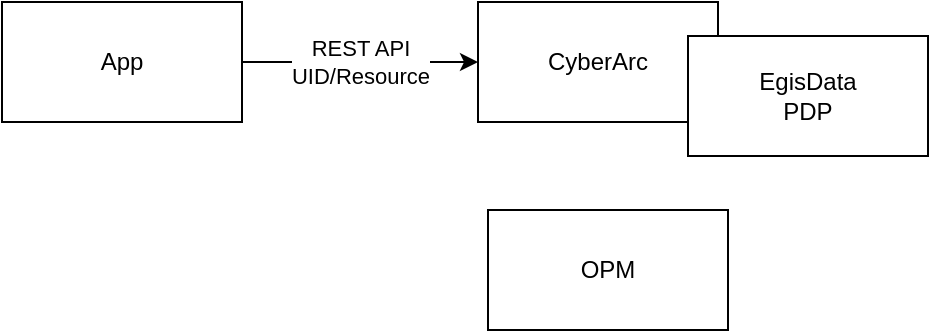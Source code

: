 <mxfile version="16.5.6" type="google"><diagram id="C5RBs43oDa-KdzZeNtuy" name="Page-1"><mxGraphModel dx="1022" dy="507" grid="0" gridSize="10" guides="1" tooltips="1" connect="1" arrows="1" fold="1" page="1" pageScale="1" pageWidth="827" pageHeight="1169" math="0" shadow="0"><root><mxCell id="WIyWlLk6GJQsqaUBKTNV-0"/><mxCell id="WIyWlLk6GJQsqaUBKTNV-1" parent="WIyWlLk6GJQsqaUBKTNV-0"/><mxCell id="GN464iQMlEizSD7fquWq-5" value="REST API&lt;br&gt;UID/Resource" style="edgeStyle=orthogonalEdgeStyle;rounded=0;orthogonalLoop=1;jettySize=auto;html=1;" edge="1" parent="WIyWlLk6GJQsqaUBKTNV-1" source="GN464iQMlEizSD7fquWq-2" target="GN464iQMlEizSD7fquWq-3"><mxGeometry relative="1" as="geometry"/></mxCell><mxCell id="GN464iQMlEizSD7fquWq-2" value="App" style="rounded=0;whiteSpace=wrap;html=1;" vertex="1" parent="WIyWlLk6GJQsqaUBKTNV-1"><mxGeometry x="114" y="52" width="120" height="60" as="geometry"/></mxCell><mxCell id="GN464iQMlEizSD7fquWq-3" value="CyberArc" style="rounded=0;whiteSpace=wrap;html=1;" vertex="1" parent="WIyWlLk6GJQsqaUBKTNV-1"><mxGeometry x="352" y="52" width="120" height="60" as="geometry"/></mxCell><mxCell id="GN464iQMlEizSD7fquWq-4" value="OPM" style="rounded=0;whiteSpace=wrap;html=1;" vertex="1" parent="WIyWlLk6GJQsqaUBKTNV-1"><mxGeometry x="357" y="156" width="120" height="60" as="geometry"/></mxCell><mxCell id="GN464iQMlEizSD7fquWq-6" value="EgisData&lt;br&gt;PDP" style="rounded=0;whiteSpace=wrap;html=1;" vertex="1" parent="WIyWlLk6GJQsqaUBKTNV-1"><mxGeometry x="457" y="69" width="120" height="60" as="geometry"/></mxCell></root></mxGraphModel></diagram></mxfile>